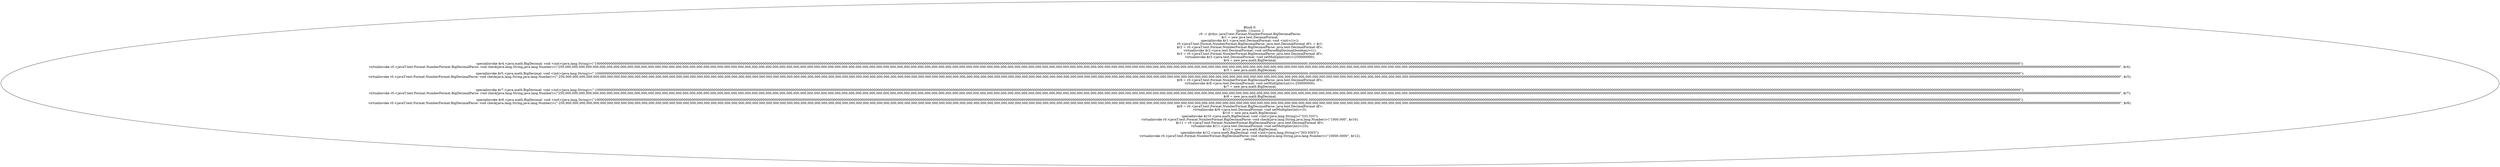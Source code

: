 digraph "unitGraph" {
    "Block 0:
[preds: ] [succs: ]
r0 := @this: javaT.text.Format.NumberFormat.BigDecimalParse;
$r1 = new java.text.DecimalFormat;
specialinvoke $r1.<java.text.DecimalFormat: void <init>()>();
r0.<javaT.text.Format.NumberFormat.BigDecimalParse: java.text.DecimalFormat df> = $r1;
$r2 = r0.<javaT.text.Format.NumberFormat.BigDecimalParse: java.text.DecimalFormat df>;
virtualinvoke $r2.<java.text.DecimalFormat: void setParseBigDecimal(boolean)>(1);
$r3 = r0.<javaT.text.Format.NumberFormat.BigDecimalParse: java.text.DecimalFormat df>;
virtualinvoke $r3.<java.text.DecimalFormat: void setMultiplier(int)>(250000000);
$r4 = new java.math.BigDecimal;
specialinvoke $r4.<java.math.BigDecimal: void <init>(java.lang.String)>(\"1000000000000000000000000000000000000000000000000000000000000000000000000000000000000000000000000000000000000000000000000000000000000000000000000000000000000000000000000000000000000000000000000000000000000000000000000000000000000000000000000000000000000000000000000000000000000000000000000000000000000000000000000000000000000000000000000000000000000000000000000.000000000000000000000000000000000000000000000000000000000000000000000000000000000000000000000000000000000000000000000000000000000000000000000000000000000000000000000000000000000000000000000000000000000000000000000000000000000000000000000000000000000000000000000000000000000000000000000000000000000000000000000000000000000000000000000000000000000000000000000000\");
virtualinvoke r0.<javaT.text.Format.NumberFormat.BigDecimalParse: void check(java.lang.String,java.lang.Number)>(\"250,000,000,000,000,000,000,000,000,000,000,000,000,000,000,000,000,000,000,000,000,000,000,000,000,000,000,000,000,000,000,000,000,000,000,000,000,000,000,000,000,000,000,000,000,000,000,000,000,000,000,000,000,000,000,000,000,000,000,000,000,000,000,000,000,000,000,000,000,000,000,000,000,000,000,000,000,000,000,000,000,000,000,000,000,000,000,000,000,000,000,000,000,000,000,000,000,000,000,000,000,000,000,000,000,000,000,000,000,000,000,000,000,000,000,000,000,000,000,000,000,000,000.000000000000000000000000000000000000000000000000000000000000000000000000000000000000000000000000000000000000000000000000000000000000000000000000000000000000000000000000000000000000000000000000000000000000000000000000000000000000000000000000000000000000000000000000000000000000000000000000000000000000000000000000000000000000000000000000000000000000000000000000\", $r4);
$r5 = new java.math.BigDecimal;
specialinvoke $r5.<java.math.BigDecimal: void <init>(java.lang.String)>(\"-1000000000000000000000000000000000000000000000000000000000000000000000000000000000000000000000000000000000000000000000000000000000000000000000000000000000000000000000000000000000000000000000000000000000000000000000000000000000000000000000000000000000000000000000000000000000000000000000000000000000000000000000000000000000000000000000000000000000000000000000000.000000000000000000000000000000000000000000000000000000000000000000000000000000000000000000000000000000000000000000000000000000000000000000000000000000000000000000000000000000000000000000000000000000000000000000000000000000000000000000000000000000000000000000000000000000000000000000000000000000000000000000000000000000000000000000000000000000000000000000000000\");
virtualinvoke r0.<javaT.text.Format.NumberFormat.BigDecimalParse: void check(java.lang.String,java.lang.Number)>(\"-250,000,000,000,000,000,000,000,000,000,000,000,000,000,000,000,000,000,000,000,000,000,000,000,000,000,000,000,000,000,000,000,000,000,000,000,000,000,000,000,000,000,000,000,000,000,000,000,000,000,000,000,000,000,000,000,000,000,000,000,000,000,000,000,000,000,000,000,000,000,000,000,000,000,000,000,000,000,000,000,000,000,000,000,000,000,000,000,000,000,000,000,000,000,000,000,000,000,000,000,000,000,000,000,000,000,000,000,000,000,000,000,000,000,000,000,000,000,000,000,000,000,000.000000000000000000000000000000000000000000000000000000000000000000000000000000000000000000000000000000000000000000000000000000000000000000000000000000000000000000000000000000000000000000000000000000000000000000000000000000000000000000000000000000000000000000000000000000000000000000000000000000000000000000000000000000000000000000000000000000000000000000000000\", $r5);
$r6 = r0.<javaT.text.Format.NumberFormat.BigDecimalParse: java.text.DecimalFormat df>;
virtualinvoke $r6.<java.text.DecimalFormat: void setMultiplier(int)>(-250000000);
$r7 = new java.math.BigDecimal;
specialinvoke $r7.<java.math.BigDecimal: void <init>(java.lang.String)>(\"-1000000000000000000000000000000000000000000000000000000000000000000000000000000000000000000000000000000000000000000000000000000000000000000000000000000000000000000000000000000000000000000000000000000000000000000000000000000000000000000000000000000000000000000000000000000000000000000000000000000000000000000000000000000000000000000000000000000000000000000000000.000000000000000000000000000000000000000000000000000000000000000000000000000000000000000000000000000000000000000000000000000000000000000000000000000000000000000000000000000000000000000000000000000000000000000000000000000000000000000000000000000000000000000000000000000000000000000000000000000000000000000000000000000000000000000000000000000000000000000000000000\");
virtualinvoke r0.<javaT.text.Format.NumberFormat.BigDecimalParse: void check(java.lang.String,java.lang.Number)>(\"250,000,000,000,000,000,000,000,000,000,000,000,000,000,000,000,000,000,000,000,000,000,000,000,000,000,000,000,000,000,000,000,000,000,000,000,000,000,000,000,000,000,000,000,000,000,000,000,000,000,000,000,000,000,000,000,000,000,000,000,000,000,000,000,000,000,000,000,000,000,000,000,000,000,000,000,000,000,000,000,000,000,000,000,000,000,000,000,000,000,000,000,000,000,000,000,000,000,000,000,000,000,000,000,000,000,000,000,000,000,000,000,000,000,000,000,000,000,000,000,000,000,000.000000000000000000000000000000000000000000000000000000000000000000000000000000000000000000000000000000000000000000000000000000000000000000000000000000000000000000000000000000000000000000000000000000000000000000000000000000000000000000000000000000000000000000000000000000000000000000000000000000000000000000000000000000000000000000000000000000000000000000000000\", $r7);
$r8 = new java.math.BigDecimal;
specialinvoke $r8.<java.math.BigDecimal: void <init>(java.lang.String)>(\"1000000000000000000000000000000000000000000000000000000000000000000000000000000000000000000000000000000000000000000000000000000000000000000000000000000000000000000000000000000000000000000000000000000000000000000000000000000000000000000000000000000000000000000000000000000000000000000000000000000000000000000000000000000000000000000000000000000000000000000000000.000000000000000000000000000000000000000000000000000000000000000000000000000000000000000000000000000000000000000000000000000000000000000000000000000000000000000000000000000000000000000000000000000000000000000000000000000000000000000000000000000000000000000000000000000000000000000000000000000000000000000000000000000000000000000000000000000000000000000000000000\");
virtualinvoke r0.<javaT.text.Format.NumberFormat.BigDecimalParse: void check(java.lang.String,java.lang.Number)>(\"-250,000,000,000,000,000,000,000,000,000,000,000,000,000,000,000,000,000,000,000,000,000,000,000,000,000,000,000,000,000,000,000,000,000,000,000,000,000,000,000,000,000,000,000,000,000,000,000,000,000,000,000,000,000,000,000,000,000,000,000,000,000,000,000,000,000,000,000,000,000,000,000,000,000,000,000,000,000,000,000,000,000,000,000,000,000,000,000,000,000,000,000,000,000,000,000,000,000,000,000,000,000,000,000,000,000,000,000,000,000,000,000,000,000,000,000,000,000,000,000,000,000,000.000000000000000000000000000000000000000000000000000000000000000000000000000000000000000000000000000000000000000000000000000000000000000000000000000000000000000000000000000000000000000000000000000000000000000000000000000000000000000000000000000000000000000000000000000000000000000000000000000000000000000000000000000000000000000000000000000000000000000000000000\", $r8);
$r9 = r0.<javaT.text.Format.NumberFormat.BigDecimalParse: java.text.DecimalFormat df>;
virtualinvoke $r9.<java.text.DecimalFormat: void setMultiplier(int)>(3);
$r10 = new java.math.BigDecimal;
specialinvoke $r10.<java.math.BigDecimal: void <init>(java.lang.String)>(\"333.333\");
virtualinvoke r0.<javaT.text.Format.NumberFormat.BigDecimalParse: void check(java.lang.String,java.lang.Number)>(\"1000.000\", $r10);
$r11 = r0.<javaT.text.Format.NumberFormat.BigDecimalParse: java.text.DecimalFormat df>;
virtualinvoke $r11.<java.text.DecimalFormat: void setMultiplier(int)>(33);
$r12 = new java.math.BigDecimal;
specialinvoke $r12.<java.math.BigDecimal: void <init>(java.lang.String)>(\"303.0303\");
virtualinvoke r0.<javaT.text.Format.NumberFormat.BigDecimalParse: void check(java.lang.String,java.lang.Number)>(\"10000.0000\", $r12);
return;
"
}
